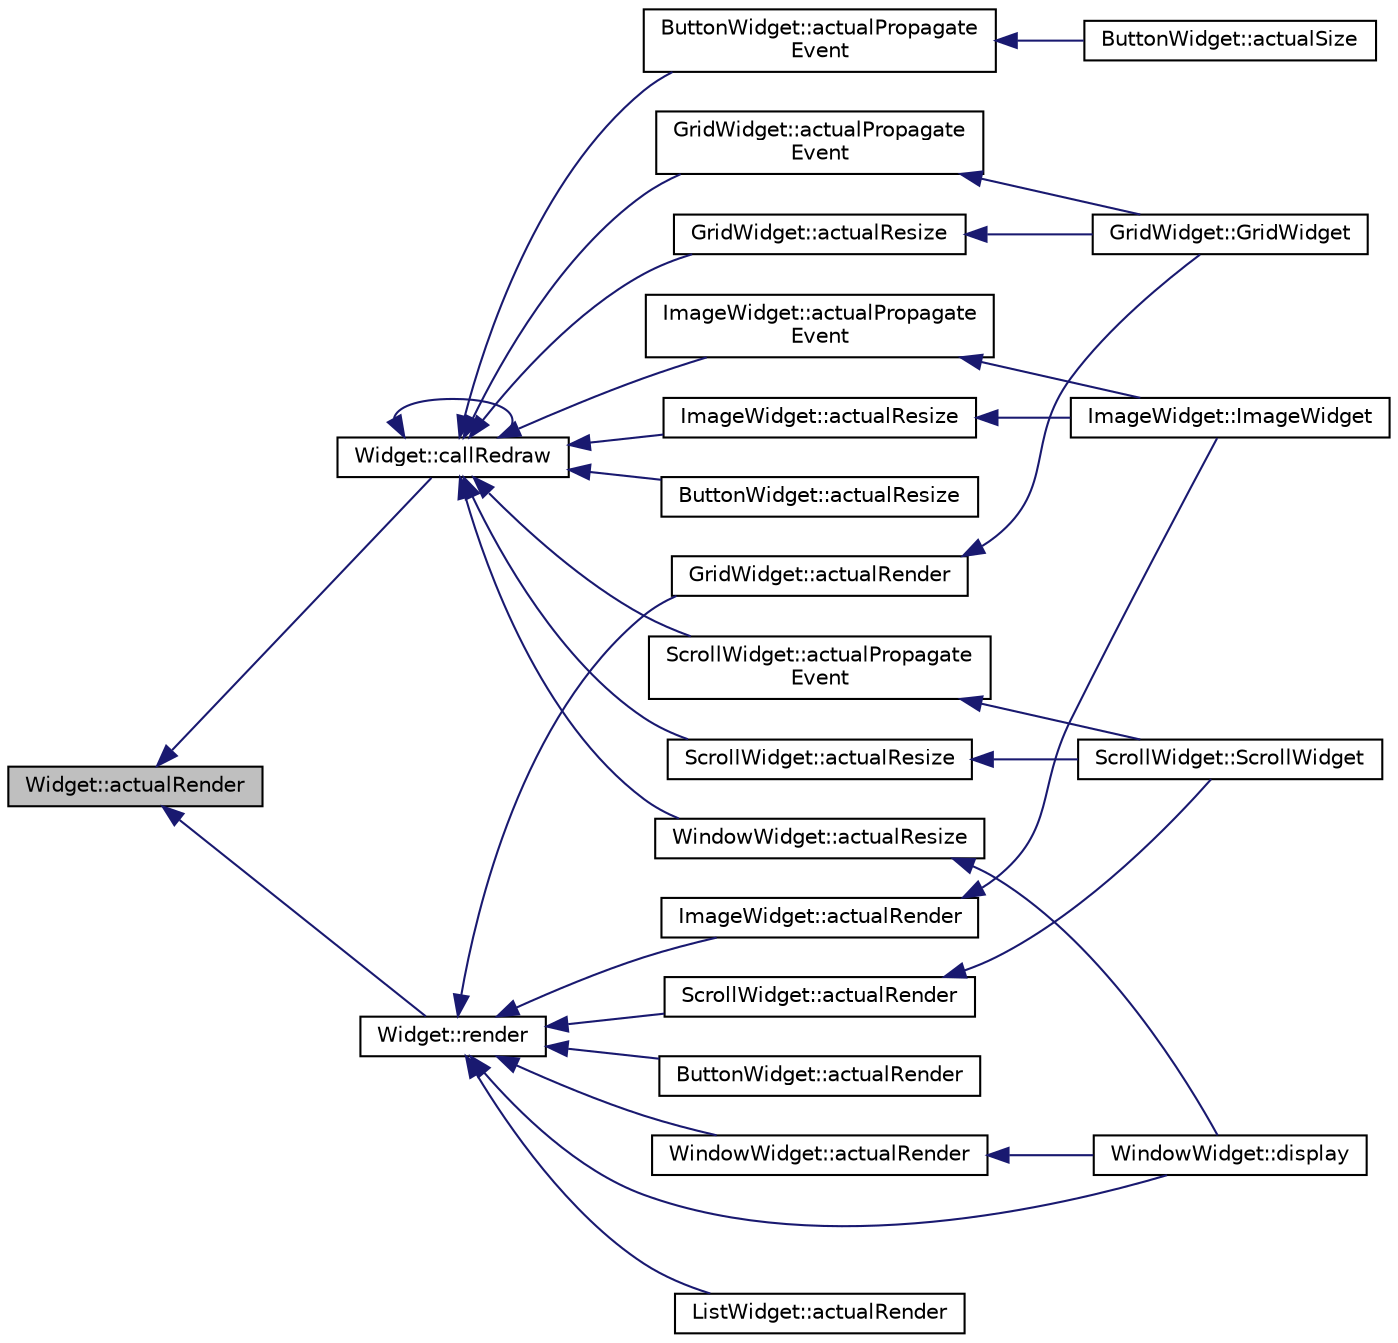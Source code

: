 digraph "Widget::actualRender"
{
 // INTERACTIVE_SVG=YES
  edge [fontname="Helvetica",fontsize="10",labelfontname="Helvetica",labelfontsize="10"];
  node [fontname="Helvetica",fontsize="10",shape=record];
  rankdir="LR";
  Node52 [label="Widget::actualRender",height=0.2,width=0.4,color="black", fillcolor="grey75", style="filled", fontcolor="black"];
  Node52 -> Node53 [dir="back",color="midnightblue",fontsize="10",style="solid",fontname="Helvetica"];
  Node53 [label="Widget::callRedraw",height=0.2,width=0.4,color="black", fillcolor="white", style="filled",URL="$class_widget.html#a210d4c8e3ea02cb777c6e3ad7fdc22b3"];
  Node53 -> Node54 [dir="back",color="midnightblue",fontsize="10",style="solid",fontname="Helvetica"];
  Node54 [label="ButtonWidget::actualResize",height=0.2,width=0.4,color="black", fillcolor="white", style="filled",URL="$class_button_widget.html#a66e8bfd9bc9a56b3a7cb2a8efc38347e"];
  Node53 -> Node55 [dir="back",color="midnightblue",fontsize="10",style="solid",fontname="Helvetica"];
  Node55 [label="ButtonWidget::actualPropagate\lEvent",height=0.2,width=0.4,color="black", fillcolor="white", style="filled",URL="$class_button_widget.html#aae069846bf4c475a475a47daf4178f3d"];
  Node55 -> Node56 [dir="back",color="midnightblue",fontsize="10",style="solid",fontname="Helvetica"];
  Node56 [label="ButtonWidget::actualSize",height=0.2,width=0.4,color="black", fillcolor="white", style="filled",URL="$class_button_widget.html#a050618b949448e783b589ddd4ccfedf0"];
  Node53 -> Node57 [dir="back",color="midnightblue",fontsize="10",style="solid",fontname="Helvetica"];
  Node57 [label="GridWidget::actualResize",height=0.2,width=0.4,color="black", fillcolor="white", style="filled",URL="$class_grid_widget.html#a640c641444f6a5dae5a66af01d036777"];
  Node57 -> Node58 [dir="back",color="midnightblue",fontsize="10",style="solid",fontname="Helvetica"];
  Node58 [label="GridWidget::GridWidget",height=0.2,width=0.4,color="black", fillcolor="white", style="filled",URL="$class_grid_widget.html#ae03af738f5dddd2e8ea1b08b2de4ee8b"];
  Node53 -> Node59 [dir="back",color="midnightblue",fontsize="10",style="solid",fontname="Helvetica"];
  Node59 [label="GridWidget::actualPropagate\lEvent",height=0.2,width=0.4,color="black", fillcolor="white", style="filled",URL="$class_grid_widget.html#a9c57f1ca2311d3caa936a481fa7fbef0"];
  Node59 -> Node58 [dir="back",color="midnightblue",fontsize="10",style="solid",fontname="Helvetica"];
  Node53 -> Node60 [dir="back",color="midnightblue",fontsize="10",style="solid",fontname="Helvetica"];
  Node60 [label="ImageWidget::actualResize",height=0.2,width=0.4,color="black", fillcolor="white", style="filled",URL="$class_image_widget.html#a3b5f1a6cf3f2fcde08f50f0b91eaff70"];
  Node60 -> Node61 [dir="back",color="midnightblue",fontsize="10",style="solid",fontname="Helvetica"];
  Node61 [label="ImageWidget::ImageWidget",height=0.2,width=0.4,color="black", fillcolor="white", style="filled",URL="$class_image_widget.html#a0691c9bec182528fb06d42d21bc859fe"];
  Node53 -> Node62 [dir="back",color="midnightblue",fontsize="10",style="solid",fontname="Helvetica"];
  Node62 [label="ImageWidget::actualPropagate\lEvent",height=0.2,width=0.4,color="black", fillcolor="white", style="filled",URL="$class_image_widget.html#a08c72c6888bf10e0941443ea67c72498"];
  Node62 -> Node61 [dir="back",color="midnightblue",fontsize="10",style="solid",fontname="Helvetica"];
  Node53 -> Node63 [dir="back",color="midnightblue",fontsize="10",style="solid",fontname="Helvetica"];
  Node63 [label="ScrollWidget::actualResize",height=0.2,width=0.4,color="black", fillcolor="white", style="filled",URL="$class_scroll_widget.html#a4ede9d7a9f850f367b39173bb2519bd6"];
  Node63 -> Node64 [dir="back",color="midnightblue",fontsize="10",style="solid",fontname="Helvetica"];
  Node64 [label="ScrollWidget::ScrollWidget",height=0.2,width=0.4,color="black", fillcolor="white", style="filled",URL="$class_scroll_widget.html#a8cd1d59b24aff85a353e86e24425e94d"];
  Node53 -> Node65 [dir="back",color="midnightblue",fontsize="10",style="solid",fontname="Helvetica"];
  Node65 [label="ScrollWidget::actualPropagate\lEvent",height=0.2,width=0.4,color="black", fillcolor="white", style="filled",URL="$class_scroll_widget.html#a19b22edd7d9f565af142e801a5960530"];
  Node65 -> Node64 [dir="back",color="midnightblue",fontsize="10",style="solid",fontname="Helvetica"];
  Node53 -> Node53 [dir="back",color="midnightblue",fontsize="10",style="solid",fontname="Helvetica"];
  Node53 -> Node66 [dir="back",color="midnightblue",fontsize="10",style="solid",fontname="Helvetica"];
  Node66 [label="WindowWidget::actualResize",height=0.2,width=0.4,color="black", fillcolor="white", style="filled",URL="$class_window_widget.html#a89a68a5d4dc9fd5da10ac75c1121a453"];
  Node66 -> Node67 [dir="back",color="midnightblue",fontsize="10",style="solid",fontname="Helvetica"];
  Node67 [label="WindowWidget::display",height=0.2,width=0.4,color="black", fillcolor="white", style="filled",URL="$class_window_widget.html#aaeb6c16306f82469d443182594a8ef8e"];
  Node52 -> Node68 [dir="back",color="midnightblue",fontsize="10",style="solid",fontname="Helvetica"];
  Node68 [label="Widget::render",height=0.2,width=0.4,color="black", fillcolor="white", style="filled",URL="$class_widget.html#a2516fd56cac645cb3aacef37937c49d3"];
  Node68 -> Node69 [dir="back",color="midnightblue",fontsize="10",style="solid",fontname="Helvetica"];
  Node69 [label="ButtonWidget::actualRender",height=0.2,width=0.4,color="black", fillcolor="white", style="filled",URL="$class_button_widget.html#a982bd9ccd6e7b8cb632efafd76309125"];
  Node68 -> Node70 [dir="back",color="midnightblue",fontsize="10",style="solid",fontname="Helvetica"];
  Node70 [label="GridWidget::actualRender",height=0.2,width=0.4,color="black", fillcolor="white", style="filled",URL="$class_grid_widget.html#ad2b2565b4ef8046f6886d09698567a18"];
  Node70 -> Node58 [dir="back",color="midnightblue",fontsize="10",style="solid",fontname="Helvetica"];
  Node68 -> Node71 [dir="back",color="midnightblue",fontsize="10",style="solid",fontname="Helvetica"];
  Node71 [label="ImageWidget::actualRender",height=0.2,width=0.4,color="black", fillcolor="white", style="filled",URL="$class_image_widget.html#ac80b8e013edc3cda5e1413cbd174b2cb"];
  Node71 -> Node61 [dir="back",color="midnightblue",fontsize="10",style="solid",fontname="Helvetica"];
  Node68 -> Node72 [dir="back",color="midnightblue",fontsize="10",style="solid",fontname="Helvetica"];
  Node72 [label="ListWidget::actualRender",height=0.2,width=0.4,color="black", fillcolor="white", style="filled",URL="$class_list_widget.html#a8fbbe5bd2879acc726ec4ecbb87a3da8"];
  Node68 -> Node73 [dir="back",color="midnightblue",fontsize="10",style="solid",fontname="Helvetica"];
  Node73 [label="ScrollWidget::actualRender",height=0.2,width=0.4,color="black", fillcolor="white", style="filled",URL="$class_scroll_widget.html#a7e5e4571d6ed8bc20eedeac1493120bd"];
  Node73 -> Node64 [dir="back",color="midnightblue",fontsize="10",style="solid",fontname="Helvetica"];
  Node68 -> Node74 [dir="back",color="midnightblue",fontsize="10",style="solid",fontname="Helvetica"];
  Node74 [label="WindowWidget::actualRender",height=0.2,width=0.4,color="black", fillcolor="white", style="filled",URL="$class_window_widget.html#aaec9f66e42abae3db2c28b4d153f4102"];
  Node74 -> Node67 [dir="back",color="midnightblue",fontsize="10",style="solid",fontname="Helvetica"];
  Node68 -> Node67 [dir="back",color="midnightblue",fontsize="10",style="solid",fontname="Helvetica"];
}
